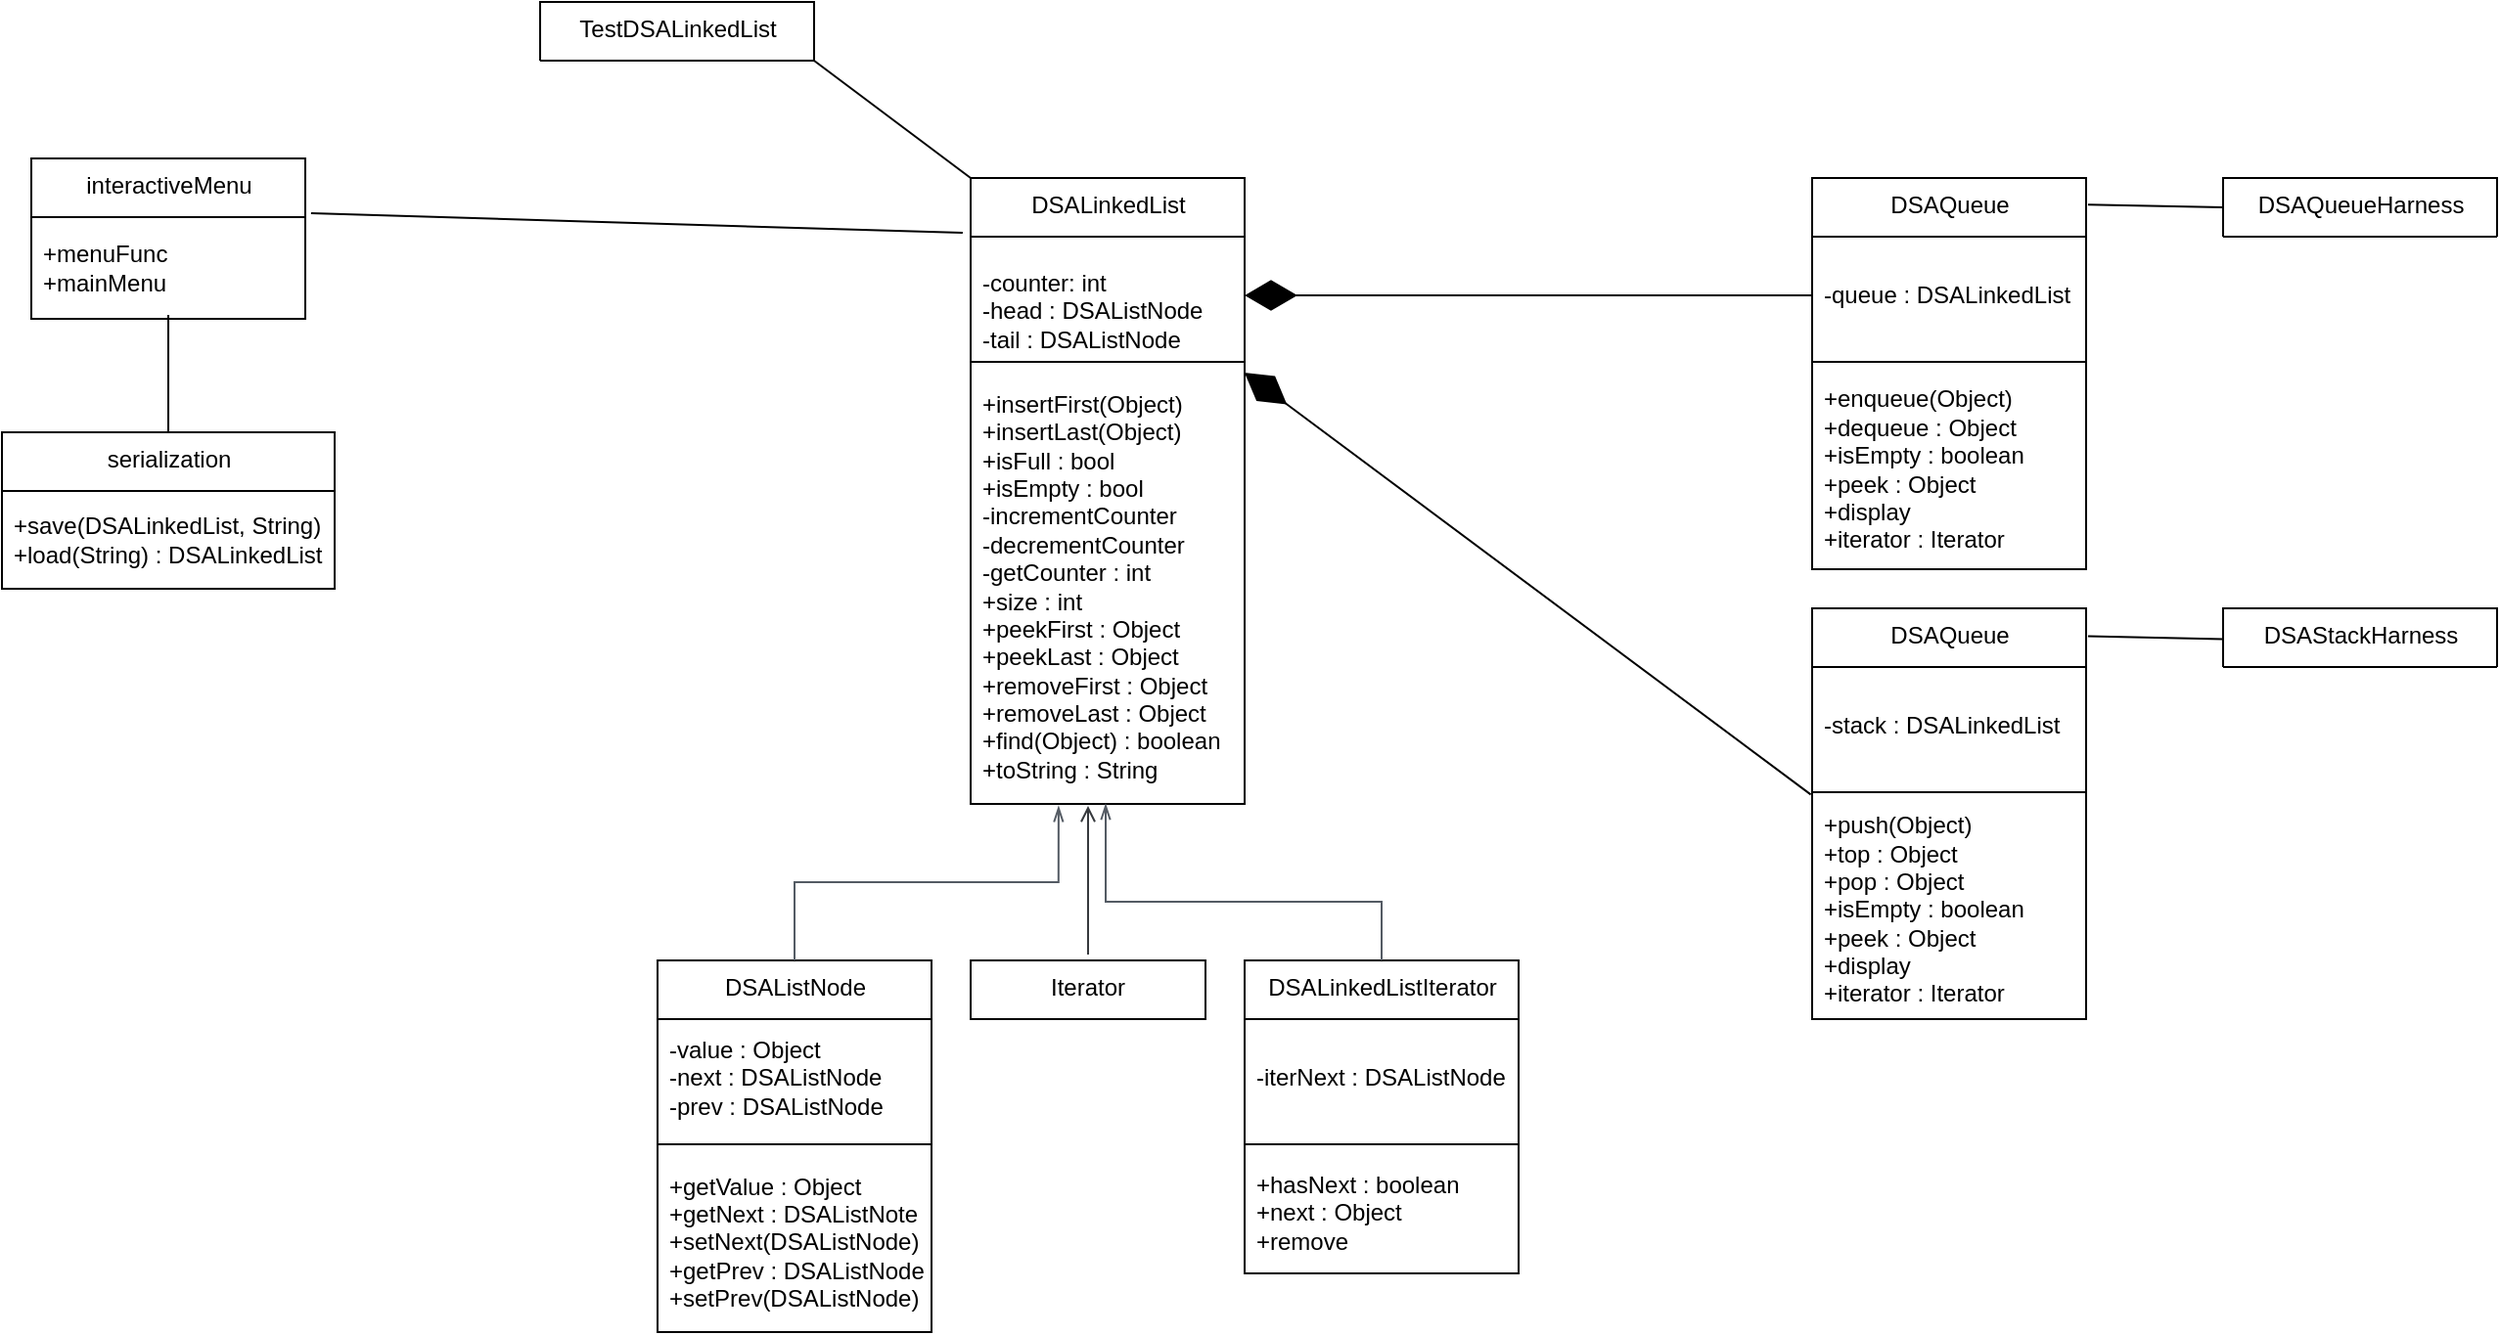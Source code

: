<mxfile version="17.2.4" type="device"><diagram id="oMxpL6QajeO0-wv-bqkb" name="Page-1"><mxGraphModel dx="1929" dy="1025" grid="1" gridSize="10" guides="1" tooltips="1" connect="1" arrows="1" fold="1" page="1" pageScale="1" pageWidth="827" pageHeight="1169" math="0" shadow="0"><root><mxCell id="0"/><mxCell id="1" parent="0"/><mxCell id="wh0gFrNWt9Vpp12alUER-1" value="DSALinkedList" style="swimlane;fontStyle=0;align=center;verticalAlign=top;childLayout=stackLayout;horizontal=1;startSize=30;horizontalStack=0;resizeParent=1;resizeParentMax=0;resizeLast=0;collapsible=0;marginBottom=0;html=1;" parent="1" vertex="1"><mxGeometry x="310" y="140" width="140" height="320" as="geometry"/></mxCell><mxCell id="wh0gFrNWt9Vpp12alUER-5" value="&lt;br&gt;-counter: int&amp;nbsp;&lt;br&gt;-head : DSAListNode&lt;br&gt;-tail : DSAListNode" style="text;html=1;strokeColor=none;fillColor=none;align=left;verticalAlign=middle;spacingLeft=4;spacingRight=4;overflow=hidden;rotatable=0;points=[[0,0.5],[1,0.5]];portConstraint=eastwest;" parent="wh0gFrNWt9Vpp12alUER-1" vertex="1"><mxGeometry y="30" width="140" height="60" as="geometry"/></mxCell><mxCell id="wh0gFrNWt9Vpp12alUER-6" value="" style="line;strokeWidth=1;fillColor=none;align=left;verticalAlign=middle;spacingTop=-1;spacingLeft=3;spacingRight=3;rotatable=0;labelPosition=right;points=[];portConstraint=eastwest;" parent="wh0gFrNWt9Vpp12alUER-1" vertex="1"><mxGeometry y="90" width="140" height="8" as="geometry"/></mxCell><mxCell id="wh0gFrNWt9Vpp12alUER-8" value="+insertFirst(Object)&lt;br&gt;+insertLast(Object)&lt;br&gt;+isFull : bool&lt;br&gt;+isEmpty : bool&lt;br&gt;-incrementCounter&lt;br&gt;-decrementCounter&lt;br&gt;-getCounter : int&lt;br&gt;+size : int&lt;br&gt;+peekFirst : Object&lt;br&gt;+peekLast : Object&lt;br&gt;+removeFirst : Object&lt;br&gt;+removeLast : Object&lt;br&gt;+find(Object) : boolean&lt;br&gt;+toString : String" style="text;html=1;strokeColor=none;fillColor=none;align=left;verticalAlign=middle;spacingLeft=4;spacingRight=4;overflow=hidden;rotatable=0;points=[[0,0.5],[1,0.5]];portConstraint=eastwest;" parent="wh0gFrNWt9Vpp12alUER-1" vertex="1"><mxGeometry y="98" width="140" height="222" as="geometry"/></mxCell><mxCell id="12" value="DSAListNode" style="swimlane;fontStyle=0;align=center;verticalAlign=top;childLayout=stackLayout;horizontal=1;startSize=30;horizontalStack=0;resizeParent=1;resizeParentMax=0;resizeLast=0;collapsible=0;marginBottom=0;html=1;" parent="1" vertex="1"><mxGeometry x="150" y="540" width="140" height="190" as="geometry"/></mxCell><mxCell id="13" value="-value : Object&lt;br&gt;-next : DSAListNode&lt;br&gt;-prev : DSAListNode" style="text;html=1;strokeColor=none;fillColor=none;align=left;verticalAlign=middle;spacingLeft=4;spacingRight=4;overflow=hidden;rotatable=0;points=[[0,0.5],[1,0.5]];portConstraint=eastwest;" parent="12" vertex="1"><mxGeometry y="30" width="140" height="60" as="geometry"/></mxCell><mxCell id="14" value="" style="line;strokeWidth=1;fillColor=none;align=left;verticalAlign=middle;spacingTop=-1;spacingLeft=3;spacingRight=3;rotatable=0;labelPosition=right;points=[];portConstraint=eastwest;" parent="12" vertex="1"><mxGeometry y="90" width="140" height="8" as="geometry"/></mxCell><mxCell id="15" value="+getValue : Object&lt;br&gt;+getNext : DSAListNote&lt;br&gt;+setNext(DSAListNode)&lt;br&gt;+getPrev : DSAListNode&lt;br&gt;+setPrev(DSAListNode)" style="text;html=1;strokeColor=none;fillColor=none;align=left;verticalAlign=middle;spacingLeft=4;spacingRight=4;overflow=hidden;rotatable=0;points=[[0,0.5],[1,0.5]];portConstraint=eastwest;" parent="12" vertex="1"><mxGeometry y="98" width="140" height="92" as="geometry"/></mxCell><mxCell id="22" value="Iterator" style="shape=note2;boundedLbl=1;whiteSpace=wrap;html=1;size=0;verticalAlign=top;align=center;" parent="1" vertex="1"><mxGeometry x="310" y="540" width="120" height="30" as="geometry"/></mxCell><mxCell id="23" value="DSALinkedListIterator" style="swimlane;fontStyle=0;align=center;verticalAlign=top;childLayout=stackLayout;horizontal=1;startSize=30;horizontalStack=0;resizeParent=1;resizeParentMax=0;resizeLast=0;collapsible=0;marginBottom=0;html=1;" parent="1" vertex="1"><mxGeometry x="450" y="540" width="140" height="160" as="geometry"/></mxCell><mxCell id="24" value="-iterNext : DSAListNode" style="text;html=1;strokeColor=none;fillColor=none;align=left;verticalAlign=middle;spacingLeft=4;spacingRight=4;overflow=hidden;rotatable=0;points=[[0,0.5],[1,0.5]];portConstraint=eastwest;" parent="23" vertex="1"><mxGeometry y="30" width="140" height="60" as="geometry"/></mxCell><mxCell id="25" value="" style="line;strokeWidth=1;fillColor=none;align=left;verticalAlign=middle;spacingTop=-1;spacingLeft=3;spacingRight=3;rotatable=0;labelPosition=right;points=[];portConstraint=eastwest;" parent="23" vertex="1"><mxGeometry y="90" width="140" height="8" as="geometry"/></mxCell><mxCell id="26" value="+hasNext : boolean&lt;br&gt;+next : Object&lt;br&gt;+remove&amp;nbsp;" style="text;html=1;strokeColor=none;fillColor=none;align=left;verticalAlign=middle;spacingLeft=4;spacingRight=4;overflow=hidden;rotatable=0;points=[[0,0.5],[1,0.5]];portConstraint=eastwest;" parent="23" vertex="1"><mxGeometry y="98" width="140" height="62" as="geometry"/></mxCell><mxCell id="28" value="TestDSALinkedList" style="swimlane;fontStyle=0;align=center;verticalAlign=top;childLayout=stackLayout;horizontal=1;startSize=30;horizontalStack=0;resizeParent=1;resizeParentMax=0;resizeLast=0;collapsible=0;marginBottom=0;html=1;" parent="1" vertex="1"><mxGeometry x="90" y="50" width="140" height="30" as="geometry"/></mxCell><mxCell id="32" value="" style="endArrow=none;html=1;entryX=1;entryY=0.5;entryDx=0;entryDy=0;exitX=0;exitY=0;exitDx=0;exitDy=0;" parent="1" source="wh0gFrNWt9Vpp12alUER-1" edge="1"><mxGeometry width="50" height="50" relative="1" as="geometry"><mxPoint x="410" y="420" as="sourcePoint"/><mxPoint x="230" y="80" as="targetPoint"/></mxGeometry></mxCell><mxCell id="33" value="DSAQueue" style="swimlane;fontStyle=0;align=center;verticalAlign=top;childLayout=stackLayout;horizontal=1;startSize=30;horizontalStack=0;resizeParent=1;resizeParentMax=0;resizeLast=0;collapsible=0;marginBottom=0;html=1;" parent="1" vertex="1"><mxGeometry x="740" y="140" width="140" height="200" as="geometry"/></mxCell><mxCell id="34" value="-queue : DSALinkedList" style="text;html=1;strokeColor=none;fillColor=none;align=left;verticalAlign=middle;spacingLeft=4;spacingRight=4;overflow=hidden;rotatable=0;points=[[0,0.5],[1,0.5]];portConstraint=eastwest;" parent="33" vertex="1"><mxGeometry y="30" width="140" height="60" as="geometry"/></mxCell><mxCell id="35" value="" style="line;strokeWidth=1;fillColor=none;align=left;verticalAlign=middle;spacingTop=-1;spacingLeft=3;spacingRight=3;rotatable=0;labelPosition=right;points=[];portConstraint=eastwest;" parent="33" vertex="1"><mxGeometry y="90" width="140" height="8" as="geometry"/></mxCell><mxCell id="36" value="+enqueue(Object)&lt;br&gt;+dequeue : Object&lt;br&gt;+isEmpty : boolean&lt;br&gt;+peek : Object&lt;br&gt;+display&lt;br&gt;+iterator : Iterator" style="text;html=1;strokeColor=none;fillColor=none;align=left;verticalAlign=middle;spacingLeft=4;spacingRight=4;overflow=hidden;rotatable=0;points=[[0,0.5],[1,0.5]];portConstraint=eastwest;" parent="33" vertex="1"><mxGeometry y="98" width="140" height="102" as="geometry"/></mxCell><mxCell id="37" value="" style="endArrow=diamondThin;endFill=1;endSize=24;html=1;entryX=1;entryY=0.5;entryDx=0;entryDy=0;exitX=0;exitY=0.5;exitDx=0;exitDy=0;" parent="1" source="34" target="wh0gFrNWt9Vpp12alUER-5" edge="1"><mxGeometry width="160" relative="1" as="geometry"><mxPoint x="470" y="360" as="sourcePoint"/><mxPoint x="630" y="360" as="targetPoint"/></mxGeometry></mxCell><mxCell id="38" value="DSAQueue" style="swimlane;fontStyle=0;align=center;verticalAlign=top;childLayout=stackLayout;horizontal=1;startSize=30;horizontalStack=0;resizeParent=1;resizeParentMax=0;resizeLast=0;collapsible=0;marginBottom=0;html=1;" parent="1" vertex="1"><mxGeometry x="740" y="360" width="140" height="210" as="geometry"/></mxCell><mxCell id="39" value="-stack : DSALinkedList" style="text;html=1;strokeColor=none;fillColor=none;align=left;verticalAlign=middle;spacingLeft=4;spacingRight=4;overflow=hidden;rotatable=0;points=[[0,0.5],[1,0.5]];portConstraint=eastwest;" parent="38" vertex="1"><mxGeometry y="30" width="140" height="60" as="geometry"/></mxCell><mxCell id="40" value="" style="line;strokeWidth=1;fillColor=none;align=left;verticalAlign=middle;spacingTop=-1;spacingLeft=3;spacingRight=3;rotatable=0;labelPosition=right;points=[];portConstraint=eastwest;" parent="38" vertex="1"><mxGeometry y="90" width="140" height="8" as="geometry"/></mxCell><mxCell id="41" value="+push(Object)&lt;br&gt;+top : Object&lt;br&gt;+pop : Object&lt;br&gt;+isEmpty : boolean&lt;br&gt;+peek : Object&lt;br&gt;+display&lt;br&gt;+iterator : Iterator" style="text;html=1;strokeColor=none;fillColor=none;align=left;verticalAlign=middle;spacingLeft=4;spacingRight=4;overflow=hidden;rotatable=0;points=[[0,0.5],[1,0.5]];portConstraint=eastwest;" parent="38" vertex="1"><mxGeometry y="98" width="140" height="112" as="geometry"/></mxCell><mxCell id="42" value="" style="endArrow=diamondThin;endFill=1;endSize=24;html=1;entryX=1;entryY=0.5;entryDx=0;entryDy=0;exitX=-0.005;exitY=-0.025;exitDx=0;exitDy=0;exitPerimeter=0;" parent="1" source="41" edge="1"><mxGeometry width="160" relative="1" as="geometry"><mxPoint x="740" y="239.58" as="sourcePoint"/><mxPoint x="450" y="239.58" as="targetPoint"/></mxGeometry></mxCell><mxCell id="43" value="DSAQueueHarness" style="swimlane;fontStyle=0;align=center;verticalAlign=top;childLayout=stackLayout;horizontal=1;startSize=30;horizontalStack=0;resizeParent=1;resizeParentMax=0;resizeLast=0;collapsible=0;marginBottom=0;html=1;" parent="1" vertex="1"><mxGeometry x="950" y="140" width="140" height="30" as="geometry"/></mxCell><mxCell id="44" value="DSAStackHarness" style="swimlane;fontStyle=0;align=center;verticalAlign=top;childLayout=stackLayout;horizontal=1;startSize=30;horizontalStack=0;resizeParent=1;resizeParentMax=0;resizeLast=0;collapsible=0;marginBottom=0;html=1;" parent="1" vertex="1"><mxGeometry x="950" y="360" width="140" height="30" as="geometry"/></mxCell><mxCell id="46" value="" style="endArrow=none;html=1;entryX=1.007;entryY=0.068;entryDx=0;entryDy=0;entryPerimeter=0;exitX=0;exitY=0.5;exitDx=0;exitDy=0;" parent="1" source="43" target="33" edge="1"><mxGeometry width="50" height="50" relative="1" as="geometry"><mxPoint x="970" y="350" as="sourcePoint"/><mxPoint x="1020" y="300" as="targetPoint"/></mxGeometry></mxCell><mxCell id="47" value="" style="endArrow=none;html=1;entryX=1.007;entryY=0.068;entryDx=0;entryDy=0;entryPerimeter=0;exitX=0;exitY=0.5;exitDx=0;exitDy=0;" parent="1" edge="1"><mxGeometry width="50" height="50" relative="1" as="geometry"><mxPoint x="950" y="375.7" as="sourcePoint"/><mxPoint x="880.98" y="374.3" as="targetPoint"/></mxGeometry></mxCell><mxCell id="52" value="" style="edgeStyle=orthogonalEdgeStyle;html=1;endArrow=none;elbow=vertical;startArrow=open;startFill=0;strokeColor=#36393d;rounded=0;fillColor=#eeeeee;" parent="1" edge="1"><mxGeometry width="100" relative="1" as="geometry"><mxPoint x="370" y="461" as="sourcePoint"/><mxPoint x="370" y="537" as="targetPoint"/><Array as="points"><mxPoint x="370" y="461"/><mxPoint x="370" y="537"/></Array></mxGeometry></mxCell><mxCell id="pD-FhKvlHcRYLlY93PR--53" value="" style="edgeStyle=orthogonalEdgeStyle;html=1;endArrow=none;elbow=vertical;startArrow=openThin;startFill=0;strokeColor=#545B64;rounded=0;entryX=0.5;entryY=0;entryDx=0;entryDy=0;" edge="1" parent="1" target="23"><mxGeometry width="100" relative="1" as="geometry"><mxPoint x="379" y="460" as="sourcePoint"/><mxPoint x="610" y="520" as="targetPoint"/><Array as="points"><mxPoint x="379" y="510"/><mxPoint x="520" y="510"/></Array></mxGeometry></mxCell><mxCell id="pD-FhKvlHcRYLlY93PR--54" value="" style="edgeStyle=orthogonalEdgeStyle;html=1;endArrow=none;elbow=vertical;startArrow=openThin;startFill=0;strokeColor=#545B64;rounded=0;entryX=0.5;entryY=0;entryDx=0;entryDy=0;exitX=0.321;exitY=1.005;exitDx=0;exitDy=0;exitPerimeter=0;" edge="1" parent="1" source="wh0gFrNWt9Vpp12alUER-8" target="12"><mxGeometry width="100" relative="1" as="geometry"><mxPoint x="170" y="460" as="sourcePoint"/><mxPoint x="270" y="460" as="targetPoint"/><Array as="points"><mxPoint x="355" y="500"/><mxPoint x="220" y="500"/></Array></mxGeometry></mxCell><mxCell id="pD-FhKvlHcRYLlY93PR--55" value="interactiveMenu" style="swimlane;fontStyle=0;align=center;verticalAlign=top;childLayout=stackLayout;horizontal=1;startSize=30;horizontalStack=0;resizeParent=1;resizeParentMax=0;resizeLast=0;collapsible=0;marginBottom=0;html=1;" vertex="1" parent="1"><mxGeometry x="-170" y="130" width="140" height="82" as="geometry"/></mxCell><mxCell id="pD-FhKvlHcRYLlY93PR--58" value="+menuFunc&lt;br&gt;+mainMenu" style="text;html=1;strokeColor=none;fillColor=none;align=left;verticalAlign=middle;spacingLeft=4;spacingRight=4;overflow=hidden;rotatable=0;points=[[0,0.5],[1,0.5]];portConstraint=eastwest;" vertex="1" parent="pD-FhKvlHcRYLlY93PR--55"><mxGeometry y="30" width="140" height="52" as="geometry"/></mxCell><mxCell id="pD-FhKvlHcRYLlY93PR--59" value="serialization" style="swimlane;fontStyle=0;align=center;verticalAlign=top;childLayout=stackLayout;horizontal=1;startSize=30;horizontalStack=0;resizeParent=1;resizeParentMax=0;resizeLast=0;collapsible=0;marginBottom=0;html=1;" vertex="1" parent="1"><mxGeometry x="-185" y="270" width="170" height="80" as="geometry"/></mxCell><mxCell id="pD-FhKvlHcRYLlY93PR--62" value="+save(DSALinkedList, String)&lt;br&gt;+load(String) : DSALinkedList" style="text;html=1;strokeColor=none;fillColor=none;align=left;verticalAlign=middle;spacingLeft=4;spacingRight=4;overflow=hidden;rotatable=0;points=[[0,0.5],[1,0.5]];portConstraint=eastwest;" vertex="1" parent="pD-FhKvlHcRYLlY93PR--59"><mxGeometry y="30" width="170" height="50" as="geometry"/></mxCell><mxCell id="pD-FhKvlHcRYLlY93PR--63" value="" style="endArrow=none;html=1;rounded=0;exitX=0.5;exitY=0;exitDx=0;exitDy=0;entryX=0.5;entryY=0.962;entryDx=0;entryDy=0;entryPerimeter=0;" edge="1" parent="1" source="pD-FhKvlHcRYLlY93PR--59" target="pD-FhKvlHcRYLlY93PR--58"><mxGeometry width="50" height="50" relative="1" as="geometry"><mxPoint x="20" y="460" as="sourcePoint"/><mxPoint x="-100" y="220" as="targetPoint"/></mxGeometry></mxCell><mxCell id="pD-FhKvlHcRYLlY93PR--64" value="" style="endArrow=none;html=1;rounded=0;entryX=-0.029;entryY=-0.033;entryDx=0;entryDy=0;entryPerimeter=0;exitX=1.021;exitY=-0.038;exitDx=0;exitDy=0;exitPerimeter=0;" edge="1" parent="1" source="pD-FhKvlHcRYLlY93PR--58" target="wh0gFrNWt9Vpp12alUER-5"><mxGeometry width="50" height="50" relative="1" as="geometry"><mxPoint x="70" y="460" as="sourcePoint"/><mxPoint x="120" y="410" as="targetPoint"/></mxGeometry></mxCell></root></mxGraphModel></diagram></mxfile>